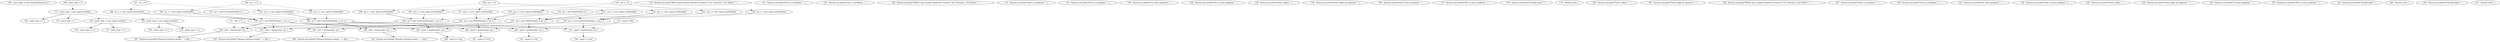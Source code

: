 digraph G {
"105 : user_input = new Scanner(System.in, )"
"106 : point_type = 0"
"106 : point_type = 0" -> "117 : point_type = user_input.nextInt()" [style=dashed]
"107 : p1_x = 0"
"107 : p1_x = 0" -> "186 : p1_x = user_input.nextDouble()" [style=dashed]
"107 : p1_x = 0" -> "122 : p1_x = user_input.nextDouble()" [style=dashed]
"108 : p1_y = 0"
"108 : p1_y = 0" -> "124 : p1_y = user_input.nextDouble()" [style=dashed]
"108 : p1_y = 0" -> "188 : p1_y = user_input.nextDouble()" [style=dashed]
"109 : p2_x = 0"
"109 : p2_x = 0" -> "134 : p2_x = user_input.nextDouble()" [style=dashed]
"109 : p2_x = 0" -> "198 : p2_x = user_input.nextDouble()" [style=dashed]
"109 : p2_x = 0" -> "157 : p2_x = user_input.nextDouble()" [style=dashed]
"109 : p2_x = 0" -> "221 : p2_x = user_input.nextDouble()" [style=dashed]
"110 : p2_y = 0"
"110 : p2_y = 0" -> "136 : p2_y = user_input.nextDouble()" [style=dashed]
"110 : p2_y = 0" -> "200 : p2_y = user_input.nextDouble()" [style=dashed]
"110 : p2_y = 0" -> "223 : p2_y = user_input.nextDouble()" [style=dashed]
"110 : p2_y = 0" -> "159 : p2_y = user_input.nextDouble()" [style=dashed]
"111 : dist = 0"
"111 : dist = 0" -> "163 : dist = distance(p1, p2, )" [style=dashed]
"111 : dist = 0" -> "204 : dist = distance(p1, p2, )" [style=dashed]
"111 : dist = 0" -> "140 : dist = distance(p1, p2, )" [style=dashed]
"111 : dist = 0" -> "227 : dist = distance(p1, p2, )" [style=dashed]
"112 : quad = false"
"112 : quad = false" -> "164 : quad = quadrant(p1, p2, )" [style=dashed]
"112 : quad = false" -> "205 : quad = quadrant(p1, p2, )" [style=dashed]
"112 : quad = false" -> "141 : quad = quadrant(p1, p2, )" [style=dashed]
"112 : quad = false" -> "228 : quad = quadrant(p1, p2, )" [style=dashed]
"113 : p1 = new CartesianPoint(0, 0, )"
"113 : p1 = new CartesianPoint(0, 0, )" -> "190 : p1 = new PolarPoint(p1_x, p1_y, )" [style=dashed]
"113 : p1 = new CartesianPoint(0, 0, )" -> "126 : p1 = new CartesianPoint(p1_x, p1_y, )" [style=dashed]
"114 : p2 = new PolarPoint(0, 0, )"
"114 : p2 = new PolarPoint(0, 0, )" -> "202 : p2 = new CartesianPoint(p2_x, p2_y, )" [style=dashed]
"114 : p2 = new PolarPoint(0, 0, )" -> "138 : p2 = new CartesianPoint(p2_x, p2_y, )" [style=dashed]
"114 : p2 = new PolarPoint(0, 0, )" -> "161 : p2 = new PolarPoint(p2_x, p2_y, )" [style=dashed]
"114 : p2 = new PolarPoint(0, 0, )" -> "225 : p2 = new PolarPoint(p2_x, p2_y, )" [style=dashed]
"116 : System.out.print(\"Which type of point should be created (1 for Cartesion, 2 for Polar)? \", )"
"117 : point_type = user_input.nextInt()"
"117 : point_type = user_input.nextInt()" -> "183 : point_type == 2"
"117 : point_type = user_input.nextInt()" -> "119 : point_type == 1"
"117 : point_type = user_input.nextInt()" -> "129 : point_type = user_input.nextInt()" [style=dashed]
"117 : point_type = user_input.nextInt()" -> "193 : point_type = user_input.nextInt()" [style=dashed]
"119 : point_type == 1"
"121 : System.out.print(\"Enter x-coordinate: \", )"
"122 : p1_x = user_input.nextDouble()"
"122 : p1_x = user_input.nextDouble()" -> "126 : p1 = new CartesianPoint(p1_x, p1_y, )"
"123 : System.out.print(\"Enter y-coordinate: \", )"
"124 : p1_y = user_input.nextDouble()"
"124 : p1_y = user_input.nextDouble()" -> "126 : p1 = new CartesianPoint(p1_x, p1_y, )"
"126 : p1 = new CartesianPoint(p1_x, p1_y, )"
"126 : p1 = new CartesianPoint(p1_x, p1_y, )" -> "163 : dist = distance(p1, p2, )"
"126 : p1 = new CartesianPoint(p1_x, p1_y, )" -> "164 : quad = quadrant(p1, p2, )"
"126 : p1 = new CartesianPoint(p1_x, p1_y, )" -> "140 : dist = distance(p1, p2, )"
"126 : p1 = new CartesianPoint(p1_x, p1_y, )" -> "141 : quad = quadrant(p1, p2, )"
"128 : System.out.print(\"Which type of point should be created (1 for Cartesion, 2 for Polar)? \", )"
"129 : point_type = user_input.nextInt()"
"129 : point_type = user_input.nextInt()" -> "154 : point_type == 2"
"129 : point_type = user_input.nextInt()" -> "131 : point_type == 1"
"131 : point_type == 1"
"133 : System.out.print(\"Enter x-coordinate: \", )"
"134 : p2_x = user_input.nextDouble()"
"134 : p2_x = user_input.nextDouble()" -> "138 : p2 = new CartesianPoint(p2_x, p2_y, )"
"135 : System.out.print(\"Enter y-coordinate: \", )"
"136 : p2_y = user_input.nextDouble()"
"136 : p2_y = user_input.nextDouble()" -> "138 : p2 = new CartesianPoint(p2_x, p2_y, )"
"138 : p2 = new CartesianPoint(p2_x, p2_y, )"
"138 : p2 = new CartesianPoint(p2_x, p2_y, )" -> "140 : dist = distance(p1, p2, )"
"138 : p2 = new CartesianPoint(p2_x, p2_y, )" -> "141 : quad = quadrant(p1, p2, )"
"140 : dist = distance(p1, p2, )"
"140 : dist = distance(p1, p2, )" -> "143 : System.out.println(\"Distance between points: \" + dist, )"
"141 : quad = quadrant(p1, p2, )"
"141 : quad = quadrant(p1, p2, )" -> "144 : quad == true"
"143 : System.out.println(\"Distance between points: \" + dist, )"
"144 : quad == true"
"146 : System.out.println(\"In same quadrant.\", )"
"150 : System.out.println(\"Not in same quadrant.\", )"
"154 : point_type == 2"
"156 : System.out.print(\"Enter radius: \", )"
"157 : p2_x = user_input.nextDouble()"
"157 : p2_x = user_input.nextDouble()" -> "161 : p2 = new PolarPoint(p2_x, p2_y, )"
"158 : System.out.print(\"Enter angle (in degrees): \", )"
"159 : p2_y = user_input.nextDouble()"
"159 : p2_y = user_input.nextDouble()" -> "161 : p2 = new PolarPoint(p2_x, p2_y, )"
"161 : p2 = new PolarPoint(p2_x, p2_y, )"
"161 : p2 = new PolarPoint(p2_x, p2_y, )" -> "163 : dist = distance(p1, p2, )"
"161 : p2 = new PolarPoint(p2_x, p2_y, )" -> "164 : quad = quadrant(p1, p2, )"
"163 : dist = distance(p1, p2, )"
"163 : dist = distance(p1, p2, )" -> "166 : System.out.println(\"Distance between points: \" + dist, )"
"164 : quad = quadrant(p1, p2, )"
"164 : quad = quadrant(p1, p2, )" -> "167 : quad == true"
"166 : System.out.println(\"Distance between points: \" + dist, )"
"167 : quad == true"
"169 : System.out.println(\"In same quadrant.\", )"
"173 : System.out.println(\"Not in same quadrant.\", )"
"178 : System.out.println(\"Invalid input.\", )"
"179 : System.exit(1, )"
"183 : point_type == 2"
"185 : System.out.print(\"Enter radius: \", )"
"186 : p1_x = user_input.nextDouble()"
"186 : p1_x = user_input.nextDouble()" -> "190 : p1 = new PolarPoint(p1_x, p1_y, )"
"187 : System.out.print(\"Enter angle (in degrees): \", )"
"188 : p1_y = user_input.nextDouble()"
"188 : p1_y = user_input.nextDouble()" -> "190 : p1 = new PolarPoint(p1_x, p1_y, )"
"190 : p1 = new PolarPoint(p1_x, p1_y, )"
"190 : p1 = new PolarPoint(p1_x, p1_y, )" -> "205 : quad = quadrant(p1, p2, )"
"190 : p1 = new PolarPoint(p1_x, p1_y, )" -> "204 : dist = distance(p1, p2, )"
"190 : p1 = new PolarPoint(p1_x, p1_y, )" -> "227 : dist = distance(p1, p2, )"
"190 : p1 = new PolarPoint(p1_x, p1_y, )" -> "228 : quad = quadrant(p1, p2, )"
"192 : System.out.print(\"Which type of point should be created (1 for Cartesion, 2 for Polar)? \", )"
"193 : point_type = user_input.nextInt()"
"193 : point_type = user_input.nextInt()" -> "195 : point_type == 1"
"193 : point_type = user_input.nextInt()" -> "218 : point_type == 2"
"195 : point_type == 1"
"197 : System.out.print(\"Enter x-coordinate: \", )"
"198 : p2_x = user_input.nextDouble()"
"198 : p2_x = user_input.nextDouble()" -> "202 : p2 = new CartesianPoint(p2_x, p2_y, )"
"199 : System.out.print(\"Enter y-coordinate: \", )"
"200 : p2_y = user_input.nextDouble()"
"200 : p2_y = user_input.nextDouble()" -> "202 : p2 = new CartesianPoint(p2_x, p2_y, )"
"202 : p2 = new CartesianPoint(p2_x, p2_y, )"
"202 : p2 = new CartesianPoint(p2_x, p2_y, )" -> "205 : quad = quadrant(p1, p2, )"
"202 : p2 = new CartesianPoint(p2_x, p2_y, )" -> "204 : dist = distance(p1, p2, )"
"204 : dist = distance(p1, p2, )"
"204 : dist = distance(p1, p2, )" -> "207 : System.out.println(\"Distance between points: \" + dist, )"
"205 : quad = quadrant(p1, p2, )"
"205 : quad = quadrant(p1, p2, )" -> "208 : quad == true"
"207 : System.out.println(\"Distance between points: \" + dist, )"
"208 : quad == true"
"210 : System.out.println(\"In same quadrant.\", )"
"214 : System.out.println(\"Not in same quadrant.\", )"
"218 : point_type == 2"
"220 : System.out.print(\"Enter radius: \", )"
"221 : p2_x = user_input.nextDouble()"
"221 : p2_x = user_input.nextDouble()" -> "225 : p2 = new PolarPoint(p2_x, p2_y, )"
"222 : System.out.print(\"Enter angle (in degrees): \", )"
"223 : p2_y = user_input.nextDouble()"
"223 : p2_y = user_input.nextDouble()" -> "225 : p2 = new PolarPoint(p2_x, p2_y, )"
"225 : p2 = new PolarPoint(p2_x, p2_y, )"
"225 : p2 = new PolarPoint(p2_x, p2_y, )" -> "227 : dist = distance(p1, p2, )"
"225 : p2 = new PolarPoint(p2_x, p2_y, )" -> "228 : quad = quadrant(p1, p2, )"
"227 : dist = distance(p1, p2, )"
"227 : dist = distance(p1, p2, )" -> "230 : System.out.println(\"Distance between points: \" + dist, )"
"228 : quad = quadrant(p1, p2, )"
"228 : quad = quadrant(p1, p2, )" -> "231 : quad == true"
"230 : System.out.println(\"Distance between points: \" + dist, )"
"231 : quad == true"
"233 : System.out.println(\"In same quadrant.\", )"
"237 : System.out.println(\"Not in same quadrant.\", )"
"243 : System.out.println(\"Invalid input\", )"
"244 : System.exit(1, )"
"250 : System.out.println(\"Invalid input\", )"
"251 : System.exit(1, )"
}